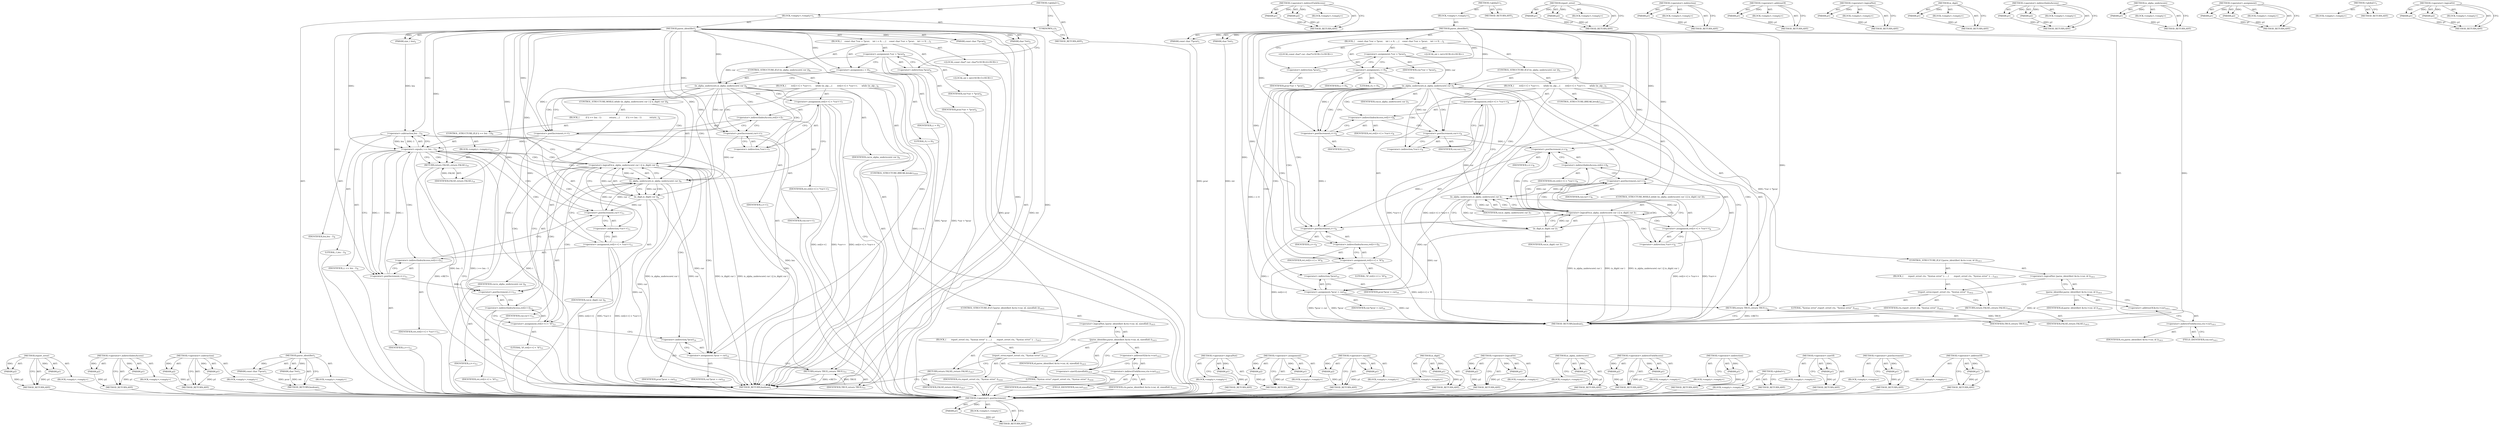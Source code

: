 digraph "&lt;operator&gt;.addressOf" {
vulnerable_119 [label=<(METHOD,&lt;operator&gt;.postIncrement)>];
vulnerable_120 [label=<(PARAM,p1)>];
vulnerable_121 [label=<(BLOCK,&lt;empty&gt;,&lt;empty&gt;)>];
vulnerable_122 [label=<(METHOD_RETURN,ANY)>];
vulnerable_140 [label=<(METHOD,&lt;operator&gt;.indirectFieldAccess)>];
vulnerable_141 [label=<(PARAM,p1)>];
vulnerable_142 [label=<(PARAM,p2)>];
vulnerable_143 [label=<(BLOCK,&lt;empty&gt;,&lt;empty&gt;)>];
vulnerable_144 [label=<(METHOD_RETURN,ANY)>];
vulnerable_6 [label=<(METHOD,&lt;global&gt;)<SUB>1</SUB>>];
vulnerable_7 [label=<(BLOCK,&lt;empty&gt;,&lt;empty&gt;)<SUB>1</SUB>>];
vulnerable_8 [label=<(METHOD,parse_identifier)<SUB>1</SUB>>];
vulnerable_9 [label=<(PARAM,const char **pcur)<SUB>1</SUB>>];
vulnerable_10 [label=<(PARAM,char *ret)<SUB>1</SUB>>];
vulnerable_11 [label=<(BLOCK,{
    const char *cur = *pcur;
    int i = 0;
 ...,{
    const char *cur = *pcur;
    int i = 0;
 ...)<SUB>2</SUB>>];
vulnerable_12 [label="<(LOCAL,const char* cur: char*)<SUB>3</SUB>>"];
vulnerable_13 [label=<(&lt;operator&gt;.assignment,*cur = *pcur)<SUB>3</SUB>>];
vulnerable_14 [label=<(IDENTIFIER,cur,*cur = *pcur)<SUB>3</SUB>>];
vulnerable_15 [label=<(&lt;operator&gt;.indirection,*pcur)<SUB>3</SUB>>];
vulnerable_16 [label=<(IDENTIFIER,pcur,*cur = *pcur)<SUB>3</SUB>>];
vulnerable_17 [label="<(LOCAL,int i: int)<SUB>4</SUB>>"];
vulnerable_18 [label=<(&lt;operator&gt;.assignment,i = 0)<SUB>4</SUB>>];
vulnerable_19 [label=<(IDENTIFIER,i,i = 0)<SUB>4</SUB>>];
vulnerable_20 [label=<(LITERAL,0,i = 0)<SUB>4</SUB>>];
vulnerable_21 [label=<(CONTROL_STRUCTURE,IF,if (is_alpha_underscore( cur )))<SUB>5</SUB>>];
vulnerable_22 [label=<(is_alpha_underscore,is_alpha_underscore( cur ))<SUB>5</SUB>>];
vulnerable_23 [label=<(IDENTIFIER,cur,is_alpha_underscore( cur ))<SUB>5</SUB>>];
vulnerable_24 [label=<(BLOCK,{
       ret[i++] = *cur++;
      while (is_alp...,{
       ret[i++] = *cur++;
      while (is_alp...)<SUB>5</SUB>>];
vulnerable_25 [label=<(&lt;operator&gt;.assignment,ret[i++] = *cur++)<SUB>6</SUB>>];
vulnerable_26 [label=<(&lt;operator&gt;.indirectIndexAccess,ret[i++])<SUB>6</SUB>>];
vulnerable_27 [label=<(IDENTIFIER,ret,ret[i++] = *cur++)<SUB>6</SUB>>];
vulnerable_28 [label=<(&lt;operator&gt;.postIncrement,i++)<SUB>6</SUB>>];
vulnerable_29 [label=<(IDENTIFIER,i,i++)<SUB>6</SUB>>];
vulnerable_30 [label=<(&lt;operator&gt;.indirection,*cur++)<SUB>6</SUB>>];
vulnerable_31 [label=<(&lt;operator&gt;.postIncrement,cur++)<SUB>6</SUB>>];
vulnerable_32 [label=<(IDENTIFIER,cur,cur++)<SUB>6</SUB>>];
vulnerable_33 [label=<(CONTROL_STRUCTURE,WHILE,while (is_alpha_underscore( cur ) || is_digit( cur )))<SUB>7</SUB>>];
vulnerable_34 [label=<(&lt;operator&gt;.logicalOr,is_alpha_underscore( cur ) || is_digit( cur ))<SUB>7</SUB>>];
vulnerable_35 [label=<(is_alpha_underscore,is_alpha_underscore( cur ))<SUB>7</SUB>>];
vulnerable_36 [label=<(IDENTIFIER,cur,is_alpha_underscore( cur ))<SUB>7</SUB>>];
vulnerable_37 [label=<(is_digit,is_digit( cur ))<SUB>7</SUB>>];
vulnerable_38 [label=<(IDENTIFIER,cur,is_digit( cur ))<SUB>7</SUB>>];
vulnerable_39 [label=<(&lt;operator&gt;.assignment,ret[i++] = *cur++)<SUB>8</SUB>>];
vulnerable_40 [label=<(&lt;operator&gt;.indirectIndexAccess,ret[i++])<SUB>8</SUB>>];
vulnerable_41 [label=<(IDENTIFIER,ret,ret[i++] = *cur++)<SUB>8</SUB>>];
vulnerable_42 [label=<(&lt;operator&gt;.postIncrement,i++)<SUB>8</SUB>>];
vulnerable_43 [label=<(IDENTIFIER,i,i++)<SUB>8</SUB>>];
vulnerable_44 [label=<(&lt;operator&gt;.indirection,*cur++)<SUB>8</SUB>>];
vulnerable_45 [label=<(&lt;operator&gt;.postIncrement,cur++)<SUB>8</SUB>>];
vulnerable_46 [label=<(IDENTIFIER,cur,cur++)<SUB>8</SUB>>];
vulnerable_47 [label=<(&lt;operator&gt;.assignment,ret[i++] = '\0')<SUB>9</SUB>>];
vulnerable_48 [label=<(&lt;operator&gt;.indirectIndexAccess,ret[i++])<SUB>9</SUB>>];
vulnerable_49 [label=<(IDENTIFIER,ret,ret[i++] = '\0')<SUB>9</SUB>>];
vulnerable_50 [label=<(&lt;operator&gt;.postIncrement,i++)<SUB>9</SUB>>];
vulnerable_51 [label=<(IDENTIFIER,i,i++)<SUB>9</SUB>>];
vulnerable_52 [label=<(LITERAL,'\0',ret[i++] = '\0')<SUB>9</SUB>>];
vulnerable_53 [label=<(&lt;operator&gt;.assignment,*pcur = cur)<SUB>10</SUB>>];
vulnerable_54 [label=<(&lt;operator&gt;.indirection,*pcur)<SUB>10</SUB>>];
vulnerable_55 [label=<(IDENTIFIER,pcur,*pcur = cur)<SUB>10</SUB>>];
vulnerable_56 [label=<(IDENTIFIER,cur,*pcur = cur)<SUB>10</SUB>>];
vulnerable_57 [label=<(RETURN,return TRUE;,return TRUE;)<SUB>11</SUB>>];
vulnerable_58 [label=<(IDENTIFIER,TRUE,return TRUE;)<SUB>11</SUB>>];
vulnerable_59 [label=<(CONTROL_STRUCTURE,IF,if (!parse_identifier( &amp;ctx-&gt;cur, id )))<SUB>1411</SUB>>];
vulnerable_60 [label=<(&lt;operator&gt;.logicalNot,!parse_identifier( &amp;ctx-&gt;cur, id ))<SUB>1411</SUB>>];
vulnerable_61 [label=<(parse_identifier,parse_identifier( &amp;ctx-&gt;cur, id ))<SUB>1411</SUB>>];
vulnerable_62 [label=<(&lt;operator&gt;.addressOf,&amp;ctx-&gt;cur)<SUB>1411</SUB>>];
vulnerable_63 [label=<(&lt;operator&gt;.indirectFieldAccess,ctx-&gt;cur)<SUB>1411</SUB>>];
vulnerable_64 [label=<(IDENTIFIER,ctx,parse_identifier( &amp;ctx-&gt;cur, id ))<SUB>1411</SUB>>];
vulnerable_65 [label=<(FIELD_IDENTIFIER,cur,cur)<SUB>1411</SUB>>];
vulnerable_66 [label=<(IDENTIFIER,id,parse_identifier( &amp;ctx-&gt;cur, id ))<SUB>1411</SUB>>];
vulnerable_67 [label=<(BLOCK,{
       report_error( ctx, &quot;Syntax error&quot; );
 ...,{
       report_error( ctx, &quot;Syntax error&quot; );
 ...)<SUB>1411</SUB>>];
vulnerable_68 [label=<(report_error,report_error( ctx, &quot;Syntax error&quot; ))<SUB>1412</SUB>>];
vulnerable_69 [label=<(IDENTIFIER,ctx,report_error( ctx, &quot;Syntax error&quot; ))<SUB>1412</SUB>>];
vulnerable_70 [label=<(LITERAL,&quot;Syntax error&quot;,report_error( ctx, &quot;Syntax error&quot; ))<SUB>1412</SUB>>];
vulnerable_71 [label=<(RETURN,return FALSE;,return FALSE;)<SUB>1413</SUB>>];
vulnerable_72 [label=<(IDENTIFIER,FALSE,return FALSE;)<SUB>1413</SUB>>];
vulnerable_73 [label=<(CONTROL_STRUCTURE,BREAK,break;)<SUB>1415</SUB>>];
vulnerable_74 [label=<(METHOD_RETURN,boolean)<SUB>1</SUB>>];
vulnerable_76 [label=<(METHOD_RETURN,ANY)<SUB>1</SUB>>];
vulnerable_145 [label=<(METHOD,report_error)>];
vulnerable_146 [label=<(PARAM,p1)>];
vulnerable_147 [label=<(PARAM,p2)>];
vulnerable_148 [label=<(BLOCK,&lt;empty&gt;,&lt;empty&gt;)>];
vulnerable_149 [label=<(METHOD_RETURN,ANY)>];
vulnerable_106 [label=<(METHOD,&lt;operator&gt;.indirection)>];
vulnerable_107 [label=<(PARAM,p1)>];
vulnerable_108 [label=<(BLOCK,&lt;empty&gt;,&lt;empty&gt;)>];
vulnerable_109 [label=<(METHOD_RETURN,ANY)>];
vulnerable_136 [label=<(METHOD,&lt;operator&gt;.addressOf)>];
vulnerable_137 [label=<(PARAM,p1)>];
vulnerable_138 [label=<(BLOCK,&lt;empty&gt;,&lt;empty&gt;)>];
vulnerable_139 [label=<(METHOD_RETURN,ANY)>];
vulnerable_132 [label=<(METHOD,&lt;operator&gt;.logicalNot)>];
vulnerable_133 [label=<(PARAM,p1)>];
vulnerable_134 [label=<(BLOCK,&lt;empty&gt;,&lt;empty&gt;)>];
vulnerable_135 [label=<(METHOD_RETURN,ANY)>];
vulnerable_128 [label=<(METHOD,is_digit)>];
vulnerable_129 [label=<(PARAM,p1)>];
vulnerable_130 [label=<(BLOCK,&lt;empty&gt;,&lt;empty&gt;)>];
vulnerable_131 [label=<(METHOD_RETURN,ANY)>];
vulnerable_114 [label=<(METHOD,&lt;operator&gt;.indirectIndexAccess)>];
vulnerable_115 [label=<(PARAM,p1)>];
vulnerable_116 [label=<(PARAM,p2)>];
vulnerable_117 [label=<(BLOCK,&lt;empty&gt;,&lt;empty&gt;)>];
vulnerable_118 [label=<(METHOD_RETURN,ANY)>];
vulnerable_110 [label=<(METHOD,is_alpha_underscore)>];
vulnerable_111 [label=<(PARAM,p1)>];
vulnerable_112 [label=<(BLOCK,&lt;empty&gt;,&lt;empty&gt;)>];
vulnerable_113 [label=<(METHOD_RETURN,ANY)>];
vulnerable_101 [label=<(METHOD,&lt;operator&gt;.assignment)>];
vulnerable_102 [label=<(PARAM,p1)>];
vulnerable_103 [label=<(PARAM,p2)>];
vulnerable_104 [label=<(BLOCK,&lt;empty&gt;,&lt;empty&gt;)>];
vulnerable_105 [label=<(METHOD_RETURN,ANY)>];
vulnerable_95 [label=<(METHOD,&lt;global&gt;)<SUB>1</SUB>>];
vulnerable_96 [label=<(BLOCK,&lt;empty&gt;,&lt;empty&gt;)>];
vulnerable_97 [label=<(METHOD_RETURN,ANY)>];
vulnerable_123 [label=<(METHOD,&lt;operator&gt;.logicalOr)>];
vulnerable_124 [label=<(PARAM,p1)>];
vulnerable_125 [label=<(PARAM,p2)>];
vulnerable_126 [label=<(BLOCK,&lt;empty&gt;,&lt;empty&gt;)>];
vulnerable_127 [label=<(METHOD_RETURN,ANY)>];
fixed_183 [label=<(METHOD,report_error)>];
fixed_184 [label=<(PARAM,p1)>];
fixed_185 [label=<(PARAM,p2)>];
fixed_186 [label=<(BLOCK,&lt;empty&gt;,&lt;empty&gt;)>];
fixed_187 [label=<(METHOD_RETURN,ANY)>];
fixed_138 [label=<(METHOD,&lt;operator&gt;.indirectIndexAccess)>];
fixed_139 [label=<(PARAM,p1)>];
fixed_140 [label=<(PARAM,p2)>];
fixed_141 [label=<(BLOCK,&lt;empty&gt;,&lt;empty&gt;)>];
fixed_142 [label=<(METHOD_RETURN,ANY)>];
fixed_161 [label=<(METHOD,&lt;operator&gt;.subtraction)>];
fixed_162 [label=<(PARAM,p1)>];
fixed_163 [label=<(PARAM,p2)>];
fixed_164 [label=<(BLOCK,&lt;empty&gt;,&lt;empty&gt;)>];
fixed_165 [label=<(METHOD_RETURN,ANY)>];
fixed_6 [label=<(METHOD,&lt;global&gt;)<SUB>1</SUB>>];
fixed_7 [label=<(BLOCK,&lt;empty&gt;,&lt;empty&gt;)<SUB>1</SUB>>];
fixed_8 [label=<(METHOD,parse_identifier)<SUB>1</SUB>>];
fixed_9 [label=<(PARAM,const char **pcur)<SUB>1</SUB>>];
fixed_10 [label=<(PARAM,char *ret)<SUB>1</SUB>>];
fixed_11 [label=<(BLOCK,&lt;empty&gt;,&lt;empty&gt;)>];
fixed_12 [label=<(METHOD_RETURN,boolean)<SUB>1</SUB>>];
fixed_14 [label=<(UNKNOWN,),))<SUB>1</SUB>>];
fixed_15 [label=<(METHOD,parse_identifier)<SUB>2</SUB>>];
fixed_16 [label=<(PARAM,const char **pcur)<SUB>2</SUB>>];
fixed_17 [label=<(PARAM,char *ret)<SUB>2</SUB>>];
fixed_18 [label=<(PARAM,size_t len)<SUB>2</SUB>>];
fixed_19 [label=<(BLOCK,{
    const char *cur = *pcur;
    int i = 0;
 ...,{
    const char *cur = *pcur;
    int i = 0;
 ...)<SUB>3</SUB>>];
fixed_20 [label="<(LOCAL,const char* cur: char*)<SUB>4</SUB>>"];
fixed_21 [label=<(&lt;operator&gt;.assignment,*cur = *pcur)<SUB>4</SUB>>];
fixed_22 [label=<(IDENTIFIER,cur,*cur = *pcur)<SUB>4</SUB>>];
fixed_23 [label=<(&lt;operator&gt;.indirection,*pcur)<SUB>4</SUB>>];
fixed_24 [label=<(IDENTIFIER,pcur,*cur = *pcur)<SUB>4</SUB>>];
fixed_25 [label="<(LOCAL,int i: int)<SUB>5</SUB>>"];
fixed_26 [label=<(&lt;operator&gt;.assignment,i = 0)<SUB>5</SUB>>];
fixed_27 [label=<(IDENTIFIER,i,i = 0)<SUB>5</SUB>>];
fixed_28 [label=<(LITERAL,0,i = 0)<SUB>5</SUB>>];
fixed_29 [label=<(CONTROL_STRUCTURE,IF,if (is_alpha_underscore( cur )))<SUB>6</SUB>>];
fixed_30 [label=<(is_alpha_underscore,is_alpha_underscore( cur ))<SUB>6</SUB>>];
fixed_31 [label=<(IDENTIFIER,cur,is_alpha_underscore( cur ))<SUB>6</SUB>>];
fixed_32 [label=<(BLOCK,{
       ret[i++] = *cur++;
      while (is_alp...,{
       ret[i++] = *cur++;
      while (is_alp...)<SUB>6</SUB>>];
fixed_33 [label=<(&lt;operator&gt;.assignment,ret[i++] = *cur++)<SUB>7</SUB>>];
fixed_34 [label=<(&lt;operator&gt;.indirectIndexAccess,ret[i++])<SUB>7</SUB>>];
fixed_35 [label=<(IDENTIFIER,ret,ret[i++] = *cur++)<SUB>7</SUB>>];
fixed_36 [label=<(&lt;operator&gt;.postIncrement,i++)<SUB>7</SUB>>];
fixed_37 [label=<(IDENTIFIER,i,i++)<SUB>7</SUB>>];
fixed_38 [label=<(&lt;operator&gt;.indirection,*cur++)<SUB>7</SUB>>];
fixed_39 [label=<(&lt;operator&gt;.postIncrement,cur++)<SUB>7</SUB>>];
fixed_40 [label=<(IDENTIFIER,cur,cur++)<SUB>7</SUB>>];
fixed_41 [label=<(CONTROL_STRUCTURE,WHILE,while (is_alpha_underscore( cur ) || is_digit( cur )))<SUB>8</SUB>>];
fixed_42 [label=<(&lt;operator&gt;.logicalOr,is_alpha_underscore( cur ) || is_digit( cur ))<SUB>8</SUB>>];
fixed_43 [label=<(is_alpha_underscore,is_alpha_underscore( cur ))<SUB>8</SUB>>];
fixed_44 [label=<(IDENTIFIER,cur,is_alpha_underscore( cur ))<SUB>8</SUB>>];
fixed_45 [label=<(is_digit,is_digit( cur ))<SUB>8</SUB>>];
fixed_46 [label=<(IDENTIFIER,cur,is_digit( cur ))<SUB>8</SUB>>];
fixed_47 [label=<(BLOCK,{
         if (i == len - 1)
            return...,{
         if (i == len - 1)
            return...)<SUB>8</SUB>>];
fixed_48 [label=<(CONTROL_STRUCTURE,IF,if (i == len - 1))<SUB>9</SUB>>];
fixed_49 [label=<(&lt;operator&gt;.equals,i == len - 1)<SUB>9</SUB>>];
fixed_50 [label=<(IDENTIFIER,i,i == len - 1)<SUB>9</SUB>>];
fixed_51 [label=<(&lt;operator&gt;.subtraction,len - 1)<SUB>9</SUB>>];
fixed_52 [label=<(IDENTIFIER,len,len - 1)<SUB>9</SUB>>];
fixed_53 [label=<(LITERAL,1,len - 1)<SUB>9</SUB>>];
fixed_54 [label=<(BLOCK,&lt;empty&gt;,&lt;empty&gt;)<SUB>10</SUB>>];
fixed_55 [label=<(RETURN,return FALSE;,return FALSE;)<SUB>10</SUB>>];
fixed_56 [label=<(IDENTIFIER,FALSE,return FALSE;)<SUB>10</SUB>>];
fixed_57 [label=<(&lt;operator&gt;.assignment,ret[i++] = *cur++)<SUB>11</SUB>>];
fixed_58 [label=<(&lt;operator&gt;.indirectIndexAccess,ret[i++])<SUB>11</SUB>>];
fixed_59 [label=<(IDENTIFIER,ret,ret[i++] = *cur++)<SUB>11</SUB>>];
fixed_60 [label=<(&lt;operator&gt;.postIncrement,i++)<SUB>11</SUB>>];
fixed_61 [label=<(IDENTIFIER,i,i++)<SUB>11</SUB>>];
fixed_62 [label=<(&lt;operator&gt;.indirection,*cur++)<SUB>11</SUB>>];
fixed_63 [label=<(&lt;operator&gt;.postIncrement,cur++)<SUB>11</SUB>>];
fixed_64 [label=<(IDENTIFIER,cur,cur++)<SUB>11</SUB>>];
fixed_65 [label=<(&lt;operator&gt;.assignment,ret[i++] = '\0')<SUB>13</SUB>>];
fixed_66 [label=<(&lt;operator&gt;.indirectIndexAccess,ret[i++])<SUB>13</SUB>>];
fixed_67 [label=<(IDENTIFIER,ret,ret[i++] = '\0')<SUB>13</SUB>>];
fixed_68 [label=<(&lt;operator&gt;.postIncrement,i++)<SUB>13</SUB>>];
fixed_69 [label=<(IDENTIFIER,i,i++)<SUB>13</SUB>>];
fixed_70 [label=<(LITERAL,'\0',ret[i++] = '\0')<SUB>13</SUB>>];
fixed_71 [label=<(&lt;operator&gt;.assignment,*pcur = cur)<SUB>14</SUB>>];
fixed_72 [label=<(&lt;operator&gt;.indirection,*pcur)<SUB>14</SUB>>];
fixed_73 [label=<(IDENTIFIER,pcur,*pcur = cur)<SUB>14</SUB>>];
fixed_74 [label=<(IDENTIFIER,cur,*pcur = cur)<SUB>14</SUB>>];
fixed_75 [label=<(RETURN,return TRUE;,return TRUE;)<SUB>15</SUB>>];
fixed_76 [label=<(IDENTIFIER,TRUE,return TRUE;)<SUB>15</SUB>>];
fixed_77 [label=<(CONTROL_STRUCTURE,IF,if (!parse_identifier( &amp;ctx-&gt;cur, id, sizeof(id) )))<SUB>1415</SUB>>];
fixed_78 [label=<(&lt;operator&gt;.logicalNot,!parse_identifier( &amp;ctx-&gt;cur, id, sizeof(id) ))<SUB>1415</SUB>>];
fixed_79 [label=<(parse_identifier,parse_identifier( &amp;ctx-&gt;cur, id, sizeof(id) ))<SUB>1415</SUB>>];
fixed_80 [label=<(&lt;operator&gt;.addressOf,&amp;ctx-&gt;cur)<SUB>1415</SUB>>];
fixed_81 [label=<(&lt;operator&gt;.indirectFieldAccess,ctx-&gt;cur)<SUB>1415</SUB>>];
fixed_82 [label=<(IDENTIFIER,ctx,parse_identifier( &amp;ctx-&gt;cur, id, sizeof(id) ))<SUB>1415</SUB>>];
fixed_83 [label=<(FIELD_IDENTIFIER,cur,cur)<SUB>1415</SUB>>];
fixed_84 [label=<(IDENTIFIER,id,parse_identifier( &amp;ctx-&gt;cur, id, sizeof(id) ))<SUB>1415</SUB>>];
fixed_85 [label=<(&lt;operator&gt;.sizeOf,sizeof(id))<SUB>1415</SUB>>];
fixed_86 [label=<(IDENTIFIER,id,sizeof(id))<SUB>1415</SUB>>];
fixed_87 [label=<(BLOCK,{
       report_error( ctx, &quot;Syntax error&quot; );
 ...,{
       report_error( ctx, &quot;Syntax error&quot; );
 ...)<SUB>1415</SUB>>];
fixed_88 [label=<(report_error,report_error( ctx, &quot;Syntax error&quot; ))<SUB>1416</SUB>>];
fixed_89 [label=<(IDENTIFIER,ctx,report_error( ctx, &quot;Syntax error&quot; ))<SUB>1416</SUB>>];
fixed_90 [label=<(LITERAL,&quot;Syntax error&quot;,report_error( ctx, &quot;Syntax error&quot; ))<SUB>1416</SUB>>];
fixed_91 [label=<(RETURN,return FALSE;,return FALSE;)<SUB>1417</SUB>>];
fixed_92 [label=<(IDENTIFIER,FALSE,return FALSE;)<SUB>1417</SUB>>];
fixed_93 [label=<(CONTROL_STRUCTURE,BREAK,break;)<SUB>1419</SUB>>];
fixed_94 [label=<(METHOD_RETURN,boolean)<SUB>2</SUB>>];
fixed_96 [label=<(METHOD_RETURN,ANY)<SUB>1</SUB>>];
fixed_166 [label=<(METHOD,&lt;operator&gt;.logicalNot)>];
fixed_167 [label=<(PARAM,p1)>];
fixed_168 [label=<(BLOCK,&lt;empty&gt;,&lt;empty&gt;)>];
fixed_169 [label=<(METHOD_RETURN,ANY)>];
fixed_125 [label=<(METHOD,&lt;operator&gt;.assignment)>];
fixed_126 [label=<(PARAM,p1)>];
fixed_127 [label=<(PARAM,p2)>];
fixed_128 [label=<(BLOCK,&lt;empty&gt;,&lt;empty&gt;)>];
fixed_129 [label=<(METHOD_RETURN,ANY)>];
fixed_156 [label=<(METHOD,&lt;operator&gt;.equals)>];
fixed_157 [label=<(PARAM,p1)>];
fixed_158 [label=<(PARAM,p2)>];
fixed_159 [label=<(BLOCK,&lt;empty&gt;,&lt;empty&gt;)>];
fixed_160 [label=<(METHOD_RETURN,ANY)>];
fixed_152 [label=<(METHOD,is_digit)>];
fixed_153 [label=<(PARAM,p1)>];
fixed_154 [label=<(BLOCK,&lt;empty&gt;,&lt;empty&gt;)>];
fixed_155 [label=<(METHOD_RETURN,ANY)>];
fixed_147 [label=<(METHOD,&lt;operator&gt;.logicalOr)>];
fixed_148 [label=<(PARAM,p1)>];
fixed_149 [label=<(PARAM,p2)>];
fixed_150 [label=<(BLOCK,&lt;empty&gt;,&lt;empty&gt;)>];
fixed_151 [label=<(METHOD_RETURN,ANY)>];
fixed_134 [label=<(METHOD,is_alpha_underscore)>];
fixed_135 [label=<(PARAM,p1)>];
fixed_136 [label=<(BLOCK,&lt;empty&gt;,&lt;empty&gt;)>];
fixed_137 [label=<(METHOD_RETURN,ANY)>];
fixed_174 [label=<(METHOD,&lt;operator&gt;.indirectFieldAccess)>];
fixed_175 [label=<(PARAM,p1)>];
fixed_176 [label=<(PARAM,p2)>];
fixed_177 [label=<(BLOCK,&lt;empty&gt;,&lt;empty&gt;)>];
fixed_178 [label=<(METHOD_RETURN,ANY)>];
fixed_130 [label=<(METHOD,&lt;operator&gt;.indirection)>];
fixed_131 [label=<(PARAM,p1)>];
fixed_132 [label=<(BLOCK,&lt;empty&gt;,&lt;empty&gt;)>];
fixed_133 [label=<(METHOD_RETURN,ANY)>];
fixed_119 [label=<(METHOD,&lt;global&gt;)<SUB>1</SUB>>];
fixed_120 [label=<(BLOCK,&lt;empty&gt;,&lt;empty&gt;)>];
fixed_121 [label=<(METHOD_RETURN,ANY)>];
fixed_179 [label=<(METHOD,&lt;operator&gt;.sizeOf)>];
fixed_180 [label=<(PARAM,p1)>];
fixed_181 [label=<(BLOCK,&lt;empty&gt;,&lt;empty&gt;)>];
fixed_182 [label=<(METHOD_RETURN,ANY)>];
fixed_143 [label=<(METHOD,&lt;operator&gt;.postIncrement)>];
fixed_144 [label=<(PARAM,p1)>];
fixed_145 [label=<(BLOCK,&lt;empty&gt;,&lt;empty&gt;)>];
fixed_146 [label=<(METHOD_RETURN,ANY)>];
fixed_170 [label=<(METHOD,&lt;operator&gt;.addressOf)>];
fixed_171 [label=<(PARAM,p1)>];
fixed_172 [label=<(BLOCK,&lt;empty&gt;,&lt;empty&gt;)>];
fixed_173 [label=<(METHOD_RETURN,ANY)>];
vulnerable_119 -> vulnerable_120  [key=0, label="AST: "];
vulnerable_119 -> vulnerable_120  [key=1, label="DDG: "];
vulnerable_119 -> vulnerable_121  [key=0, label="AST: "];
vulnerable_119 -> vulnerable_122  [key=0, label="AST: "];
vulnerable_119 -> vulnerable_122  [key=1, label="CFG: "];
vulnerable_120 -> vulnerable_122  [key=0, label="DDG: p1"];
vulnerable_140 -> vulnerable_141  [key=0, label="AST: "];
vulnerable_140 -> vulnerable_141  [key=1, label="DDG: "];
vulnerable_140 -> vulnerable_143  [key=0, label="AST: "];
vulnerable_140 -> vulnerable_142  [key=0, label="AST: "];
vulnerable_140 -> vulnerable_142  [key=1, label="DDG: "];
vulnerable_140 -> vulnerable_144  [key=0, label="AST: "];
vulnerable_140 -> vulnerable_144  [key=1, label="CFG: "];
vulnerable_141 -> vulnerable_144  [key=0, label="DDG: p1"];
vulnerable_142 -> vulnerable_144  [key=0, label="DDG: p2"];
vulnerable_6 -> vulnerable_7  [key=0, label="AST: "];
vulnerable_6 -> vulnerable_76  [key=0, label="AST: "];
vulnerable_6 -> vulnerable_76  [key=1, label="CFG: "];
vulnerable_7 -> vulnerable_8  [key=0, label="AST: "];
vulnerable_8 -> vulnerable_9  [key=0, label="AST: "];
vulnerable_8 -> vulnerable_9  [key=1, label="DDG: "];
vulnerable_8 -> vulnerable_10  [key=0, label="AST: "];
vulnerable_8 -> vulnerable_10  [key=1, label="DDG: "];
vulnerable_8 -> vulnerable_11  [key=0, label="AST: "];
vulnerable_8 -> vulnerable_74  [key=0, label="AST: "];
vulnerable_8 -> vulnerable_15  [key=0, label="CFG: "];
vulnerable_8 -> vulnerable_18  [key=0, label="DDG: "];
vulnerable_8 -> vulnerable_22  [key=0, label="DDG: "];
vulnerable_8 -> vulnerable_47  [key=0, label="DDG: "];
vulnerable_8 -> vulnerable_53  [key=0, label="DDG: "];
vulnerable_8 -> vulnerable_57  [key=0, label="DDG: "];
vulnerable_8 -> vulnerable_58  [key=0, label="DDG: "];
vulnerable_8 -> vulnerable_28  [key=0, label="DDG: "];
vulnerable_8 -> vulnerable_31  [key=0, label="DDG: "];
vulnerable_8 -> vulnerable_35  [key=0, label="DDG: "];
vulnerable_8 -> vulnerable_37  [key=0, label="DDG: "];
vulnerable_8 -> vulnerable_50  [key=0, label="DDG: "];
vulnerable_8 -> vulnerable_42  [key=0, label="DDG: "];
vulnerable_8 -> vulnerable_45  [key=0, label="DDG: "];
vulnerable_9 -> vulnerable_74  [key=0, label="DDG: pcur"];
vulnerable_10 -> vulnerable_74  [key=0, label="DDG: ret"];
vulnerable_11 -> vulnerable_12  [key=0, label="AST: "];
vulnerable_11 -> vulnerable_13  [key=0, label="AST: "];
vulnerable_11 -> vulnerable_17  [key=0, label="AST: "];
vulnerable_11 -> vulnerable_18  [key=0, label="AST: "];
vulnerable_11 -> vulnerable_21  [key=0, label="AST: "];
vulnerable_13 -> vulnerable_14  [key=0, label="AST: "];
vulnerable_13 -> vulnerable_15  [key=0, label="AST: "];
vulnerable_13 -> vulnerable_18  [key=0, label="CFG: "];
vulnerable_13 -> vulnerable_74  [key=0, label="DDG: *cur = *pcur"];
vulnerable_13 -> vulnerable_22  [key=0, label="DDG: cur"];
vulnerable_15 -> vulnerable_16  [key=0, label="AST: "];
vulnerable_15 -> vulnerable_13  [key=0, label="CFG: "];
vulnerable_18 -> vulnerable_19  [key=0, label="AST: "];
vulnerable_18 -> vulnerable_20  [key=0, label="AST: "];
vulnerable_18 -> vulnerable_22  [key=0, label="CFG: "];
vulnerable_18 -> vulnerable_74  [key=0, label="DDG: i = 0"];
vulnerable_18 -> vulnerable_28  [key=0, label="DDG: i"];
vulnerable_21 -> vulnerable_22  [key=0, label="AST: "];
vulnerable_21 -> vulnerable_24  [key=0, label="AST: "];
vulnerable_22 -> vulnerable_23  [key=0, label="AST: "];
vulnerable_22 -> vulnerable_74  [key=0, label="CFG: "];
vulnerable_22 -> vulnerable_28  [key=0, label="CFG: "];
vulnerable_22 -> vulnerable_28  [key=1, label="CDG: "];
vulnerable_22 -> vulnerable_31  [key=0, label="DDG: cur"];
vulnerable_22 -> vulnerable_31  [key=1, label="CDG: "];
vulnerable_22 -> vulnerable_47  [key=0, label="CDG: "];
vulnerable_22 -> vulnerable_30  [key=0, label="CDG: "];
vulnerable_22 -> vulnerable_34  [key=0, label="CDG: "];
vulnerable_22 -> vulnerable_48  [key=0, label="CDG: "];
vulnerable_22 -> vulnerable_26  [key=0, label="CDG: "];
vulnerable_22 -> vulnerable_57  [key=0, label="CDG: "];
vulnerable_22 -> vulnerable_53  [key=0, label="CDG: "];
vulnerable_22 -> vulnerable_25  [key=0, label="CDG: "];
vulnerable_22 -> vulnerable_50  [key=0, label="CDG: "];
vulnerable_22 -> vulnerable_35  [key=0, label="CDG: "];
vulnerable_22 -> vulnerable_54  [key=0, label="CDG: "];
vulnerable_24 -> vulnerable_25  [key=0, label="AST: "];
vulnerable_24 -> vulnerable_33  [key=0, label="AST: "];
vulnerable_24 -> vulnerable_47  [key=0, label="AST: "];
vulnerable_24 -> vulnerable_53  [key=0, label="AST: "];
vulnerable_24 -> vulnerable_57  [key=0, label="AST: "];
vulnerable_24 -> vulnerable_59  [key=0, label="AST: "];
vulnerable_24 -> vulnerable_73  [key=0, label="AST: "];
vulnerable_25 -> vulnerable_26  [key=0, label="AST: "];
vulnerable_25 -> vulnerable_30  [key=0, label="AST: "];
vulnerable_25 -> vulnerable_35  [key=0, label="CFG: "];
vulnerable_25 -> vulnerable_74  [key=0, label="DDG: *cur++"];
vulnerable_25 -> vulnerable_74  [key=1, label="DDG: ret[i++] = *cur++"];
vulnerable_26 -> vulnerable_27  [key=0, label="AST: "];
vulnerable_26 -> vulnerable_28  [key=0, label="AST: "];
vulnerable_26 -> vulnerable_31  [key=0, label="CFG: "];
vulnerable_28 -> vulnerable_29  [key=0, label="AST: "];
vulnerable_28 -> vulnerable_26  [key=0, label="CFG: "];
vulnerable_28 -> vulnerable_50  [key=0, label="DDG: i"];
vulnerable_28 -> vulnerable_42  [key=0, label="DDG: i"];
vulnerable_30 -> vulnerable_31  [key=0, label="AST: "];
vulnerable_30 -> vulnerable_25  [key=0, label="CFG: "];
vulnerable_31 -> vulnerable_32  [key=0, label="AST: "];
vulnerable_31 -> vulnerable_30  [key=0, label="CFG: "];
vulnerable_31 -> vulnerable_35  [key=0, label="DDG: cur"];
vulnerable_33 -> vulnerable_34  [key=0, label="AST: "];
vulnerable_33 -> vulnerable_39  [key=0, label="AST: "];
vulnerable_34 -> vulnerable_35  [key=0, label="AST: "];
vulnerable_34 -> vulnerable_35  [key=1, label="CDG: "];
vulnerable_34 -> vulnerable_37  [key=0, label="AST: "];
vulnerable_34 -> vulnerable_42  [key=0, label="CFG: "];
vulnerable_34 -> vulnerable_42  [key=1, label="CDG: "];
vulnerable_34 -> vulnerable_50  [key=0, label="CFG: "];
vulnerable_34 -> vulnerable_74  [key=0, label="DDG: is_alpha_underscore( cur )"];
vulnerable_34 -> vulnerable_74  [key=1, label="DDG: is_digit( cur )"];
vulnerable_34 -> vulnerable_74  [key=2, label="DDG: is_alpha_underscore( cur ) || is_digit( cur )"];
vulnerable_34 -> vulnerable_34  [key=0, label="CDG: "];
vulnerable_34 -> vulnerable_45  [key=0, label="CDG: "];
vulnerable_34 -> vulnerable_40  [key=0, label="CDG: "];
vulnerable_34 -> vulnerable_44  [key=0, label="CDG: "];
vulnerable_34 -> vulnerable_39  [key=0, label="CDG: "];
vulnerable_35 -> vulnerable_36  [key=0, label="AST: "];
vulnerable_35 -> vulnerable_34  [key=0, label="CFG: "];
vulnerable_35 -> vulnerable_34  [key=1, label="DDG: cur"];
vulnerable_35 -> vulnerable_37  [key=0, label="CFG: "];
vulnerable_35 -> vulnerable_37  [key=1, label="DDG: cur"];
vulnerable_35 -> vulnerable_37  [key=2, label="CDG: "];
vulnerable_35 -> vulnerable_53  [key=0, label="DDG: cur"];
vulnerable_35 -> vulnerable_45  [key=0, label="DDG: cur"];
vulnerable_37 -> vulnerable_38  [key=0, label="AST: "];
vulnerable_37 -> vulnerable_34  [key=0, label="CFG: "];
vulnerable_37 -> vulnerable_34  [key=1, label="DDG: cur"];
vulnerable_37 -> vulnerable_53  [key=0, label="DDG: cur"];
vulnerable_37 -> vulnerable_45  [key=0, label="DDG: cur"];
vulnerable_39 -> vulnerable_40  [key=0, label="AST: "];
vulnerable_39 -> vulnerable_44  [key=0, label="AST: "];
vulnerable_39 -> vulnerable_35  [key=0, label="CFG: "];
vulnerable_39 -> vulnerable_74  [key=0, label="DDG: *cur++"];
vulnerable_39 -> vulnerable_74  [key=1, label="DDG: ret[i++] = *cur++"];
vulnerable_40 -> vulnerable_41  [key=0, label="AST: "];
vulnerable_40 -> vulnerable_42  [key=0, label="AST: "];
vulnerable_40 -> vulnerable_45  [key=0, label="CFG: "];
vulnerable_42 -> vulnerable_43  [key=0, label="AST: "];
vulnerable_42 -> vulnerable_40  [key=0, label="CFG: "];
vulnerable_42 -> vulnerable_50  [key=0, label="DDG: i"];
vulnerable_44 -> vulnerable_45  [key=0, label="AST: "];
vulnerable_44 -> vulnerable_39  [key=0, label="CFG: "];
vulnerable_45 -> vulnerable_46  [key=0, label="AST: "];
vulnerable_45 -> vulnerable_44  [key=0, label="CFG: "];
vulnerable_45 -> vulnerable_35  [key=0, label="DDG: cur"];
vulnerable_47 -> vulnerable_48  [key=0, label="AST: "];
vulnerable_47 -> vulnerable_52  [key=0, label="AST: "];
vulnerable_47 -> vulnerable_54  [key=0, label="CFG: "];
vulnerable_47 -> vulnerable_74  [key=0, label="DDG: ret[i++]"];
vulnerable_47 -> vulnerable_74  [key=1, label="DDG: ret[i++] = '\0'"];
vulnerable_48 -> vulnerable_49  [key=0, label="AST: "];
vulnerable_48 -> vulnerable_50  [key=0, label="AST: "];
vulnerable_48 -> vulnerable_47  [key=0, label="CFG: "];
vulnerable_50 -> vulnerable_51  [key=0, label="AST: "];
vulnerable_50 -> vulnerable_48  [key=0, label="CFG: "];
vulnerable_50 -> vulnerable_74  [key=0, label="DDG: i"];
vulnerable_53 -> vulnerable_54  [key=0, label="AST: "];
vulnerable_53 -> vulnerable_56  [key=0, label="AST: "];
vulnerable_53 -> vulnerable_57  [key=0, label="CFG: "];
vulnerable_53 -> vulnerable_74  [key=0, label="DDG: *pcur"];
vulnerable_53 -> vulnerable_74  [key=1, label="DDG: cur"];
vulnerable_53 -> vulnerable_74  [key=2, label="DDG: *pcur = cur"];
vulnerable_54 -> vulnerable_55  [key=0, label="AST: "];
vulnerable_54 -> vulnerable_53  [key=0, label="CFG: "];
vulnerable_57 -> vulnerable_58  [key=0, label="AST: "];
vulnerable_57 -> vulnerable_74  [key=0, label="CFG: "];
vulnerable_57 -> vulnerable_74  [key=1, label="DDG: &lt;RET&gt;"];
vulnerable_58 -> vulnerable_57  [key=0, label="DDG: TRUE"];
vulnerable_59 -> vulnerable_60  [key=0, label="AST: "];
vulnerable_59 -> vulnerable_67  [key=0, label="AST: "];
vulnerable_60 -> vulnerable_61  [key=0, label="AST: "];
vulnerable_60 -> vulnerable_68  [key=0, label="CFG: "];
vulnerable_61 -> vulnerable_62  [key=0, label="AST: "];
vulnerable_61 -> vulnerable_66  [key=0, label="AST: "];
vulnerable_61 -> vulnerable_60  [key=0, label="CFG: "];
vulnerable_61 -> vulnerable_74  [key=0, label="DDG: id"];
vulnerable_62 -> vulnerable_63  [key=0, label="AST: "];
vulnerable_62 -> vulnerable_61  [key=0, label="CFG: "];
vulnerable_63 -> vulnerable_64  [key=0, label="AST: "];
vulnerable_63 -> vulnerable_65  [key=0, label="AST: "];
vulnerable_63 -> vulnerable_62  [key=0, label="CFG: "];
vulnerable_65 -> vulnerable_63  [key=0, label="CFG: "];
vulnerable_67 -> vulnerable_68  [key=0, label="AST: "];
vulnerable_67 -> vulnerable_71  [key=0, label="AST: "];
vulnerable_68 -> vulnerable_69  [key=0, label="AST: "];
vulnerable_68 -> vulnerable_70  [key=0, label="AST: "];
vulnerable_68 -> vulnerable_71  [key=0, label="CFG: "];
vulnerable_71 -> vulnerable_72  [key=0, label="AST: "];
vulnerable_71 -> vulnerable_74  [key=0, label="CFG: "];
vulnerable_145 -> vulnerable_146  [key=0, label="AST: "];
vulnerable_145 -> vulnerable_146  [key=1, label="DDG: "];
vulnerable_145 -> vulnerable_148  [key=0, label="AST: "];
vulnerable_145 -> vulnerable_147  [key=0, label="AST: "];
vulnerable_145 -> vulnerable_147  [key=1, label="DDG: "];
vulnerable_145 -> vulnerable_149  [key=0, label="AST: "];
vulnerable_145 -> vulnerable_149  [key=1, label="CFG: "];
vulnerable_146 -> vulnerable_149  [key=0, label="DDG: p1"];
vulnerable_147 -> vulnerable_149  [key=0, label="DDG: p2"];
vulnerable_106 -> vulnerable_107  [key=0, label="AST: "];
vulnerable_106 -> vulnerable_107  [key=1, label="DDG: "];
vulnerable_106 -> vulnerable_108  [key=0, label="AST: "];
vulnerable_106 -> vulnerable_109  [key=0, label="AST: "];
vulnerable_106 -> vulnerable_109  [key=1, label="CFG: "];
vulnerable_107 -> vulnerable_109  [key=0, label="DDG: p1"];
vulnerable_136 -> vulnerable_137  [key=0, label="AST: "];
vulnerable_136 -> vulnerable_137  [key=1, label="DDG: "];
vulnerable_136 -> vulnerable_138  [key=0, label="AST: "];
vulnerable_136 -> vulnerable_139  [key=0, label="AST: "];
vulnerable_136 -> vulnerable_139  [key=1, label="CFG: "];
vulnerable_137 -> vulnerable_139  [key=0, label="DDG: p1"];
vulnerable_132 -> vulnerable_133  [key=0, label="AST: "];
vulnerable_132 -> vulnerable_133  [key=1, label="DDG: "];
vulnerable_132 -> vulnerable_134  [key=0, label="AST: "];
vulnerable_132 -> vulnerable_135  [key=0, label="AST: "];
vulnerable_132 -> vulnerable_135  [key=1, label="CFG: "];
vulnerable_133 -> vulnerable_135  [key=0, label="DDG: p1"];
vulnerable_128 -> vulnerable_129  [key=0, label="AST: "];
vulnerable_128 -> vulnerable_129  [key=1, label="DDG: "];
vulnerable_128 -> vulnerable_130  [key=0, label="AST: "];
vulnerable_128 -> vulnerable_131  [key=0, label="AST: "];
vulnerable_128 -> vulnerable_131  [key=1, label="CFG: "];
vulnerable_129 -> vulnerable_131  [key=0, label="DDG: p1"];
vulnerable_114 -> vulnerable_115  [key=0, label="AST: "];
vulnerable_114 -> vulnerable_115  [key=1, label="DDG: "];
vulnerable_114 -> vulnerable_117  [key=0, label="AST: "];
vulnerable_114 -> vulnerable_116  [key=0, label="AST: "];
vulnerable_114 -> vulnerable_116  [key=1, label="DDG: "];
vulnerable_114 -> vulnerable_118  [key=0, label="AST: "];
vulnerable_114 -> vulnerable_118  [key=1, label="CFG: "];
vulnerable_115 -> vulnerable_118  [key=0, label="DDG: p1"];
vulnerable_116 -> vulnerable_118  [key=0, label="DDG: p2"];
vulnerable_110 -> vulnerable_111  [key=0, label="AST: "];
vulnerable_110 -> vulnerable_111  [key=1, label="DDG: "];
vulnerable_110 -> vulnerable_112  [key=0, label="AST: "];
vulnerable_110 -> vulnerable_113  [key=0, label="AST: "];
vulnerable_110 -> vulnerable_113  [key=1, label="CFG: "];
vulnerable_111 -> vulnerable_113  [key=0, label="DDG: p1"];
vulnerable_101 -> vulnerable_102  [key=0, label="AST: "];
vulnerable_101 -> vulnerable_102  [key=1, label="DDG: "];
vulnerable_101 -> vulnerable_104  [key=0, label="AST: "];
vulnerable_101 -> vulnerable_103  [key=0, label="AST: "];
vulnerable_101 -> vulnerable_103  [key=1, label="DDG: "];
vulnerable_101 -> vulnerable_105  [key=0, label="AST: "];
vulnerable_101 -> vulnerable_105  [key=1, label="CFG: "];
vulnerable_102 -> vulnerable_105  [key=0, label="DDG: p1"];
vulnerable_103 -> vulnerable_105  [key=0, label="DDG: p2"];
vulnerable_95 -> vulnerable_96  [key=0, label="AST: "];
vulnerable_95 -> vulnerable_97  [key=0, label="AST: "];
vulnerable_95 -> vulnerable_97  [key=1, label="CFG: "];
vulnerable_123 -> vulnerable_124  [key=0, label="AST: "];
vulnerable_123 -> vulnerable_124  [key=1, label="DDG: "];
vulnerable_123 -> vulnerable_126  [key=0, label="AST: "];
vulnerable_123 -> vulnerable_125  [key=0, label="AST: "];
vulnerable_123 -> vulnerable_125  [key=1, label="DDG: "];
vulnerable_123 -> vulnerable_127  [key=0, label="AST: "];
vulnerable_123 -> vulnerable_127  [key=1, label="CFG: "];
vulnerable_124 -> vulnerable_127  [key=0, label="DDG: p1"];
vulnerable_125 -> vulnerable_127  [key=0, label="DDG: p2"];
fixed_183 -> fixed_184  [key=0, label="AST: "];
fixed_183 -> fixed_184  [key=1, label="DDG: "];
fixed_183 -> fixed_186  [key=0, label="AST: "];
fixed_183 -> fixed_185  [key=0, label="AST: "];
fixed_183 -> fixed_185  [key=1, label="DDG: "];
fixed_183 -> fixed_187  [key=0, label="AST: "];
fixed_183 -> fixed_187  [key=1, label="CFG: "];
fixed_184 -> fixed_187  [key=0, label="DDG: p1"];
fixed_185 -> fixed_187  [key=0, label="DDG: p2"];
fixed_186 -> vulnerable_119  [key=0];
fixed_187 -> vulnerable_119  [key=0];
fixed_138 -> fixed_139  [key=0, label="AST: "];
fixed_138 -> fixed_139  [key=1, label="DDG: "];
fixed_138 -> fixed_141  [key=0, label="AST: "];
fixed_138 -> fixed_140  [key=0, label="AST: "];
fixed_138 -> fixed_140  [key=1, label="DDG: "];
fixed_138 -> fixed_142  [key=0, label="AST: "];
fixed_138 -> fixed_142  [key=1, label="CFG: "];
fixed_139 -> fixed_142  [key=0, label="DDG: p1"];
fixed_140 -> fixed_142  [key=0, label="DDG: p2"];
fixed_141 -> vulnerable_119  [key=0];
fixed_142 -> vulnerable_119  [key=0];
fixed_161 -> fixed_162  [key=0, label="AST: "];
fixed_161 -> fixed_162  [key=1, label="DDG: "];
fixed_161 -> fixed_164  [key=0, label="AST: "];
fixed_161 -> fixed_163  [key=0, label="AST: "];
fixed_161 -> fixed_163  [key=1, label="DDG: "];
fixed_161 -> fixed_165  [key=0, label="AST: "];
fixed_161 -> fixed_165  [key=1, label="CFG: "];
fixed_162 -> fixed_165  [key=0, label="DDG: p1"];
fixed_163 -> fixed_165  [key=0, label="DDG: p2"];
fixed_164 -> vulnerable_119  [key=0];
fixed_165 -> vulnerable_119  [key=0];
fixed_6 -> fixed_7  [key=0, label="AST: "];
fixed_6 -> fixed_96  [key=0, label="AST: "];
fixed_6 -> fixed_14  [key=0, label="CFG: "];
fixed_7 -> fixed_8  [key=0, label="AST: "];
fixed_7 -> fixed_14  [key=0, label="AST: "];
fixed_7 -> fixed_15  [key=0, label="AST: "];
fixed_8 -> fixed_9  [key=0, label="AST: "];
fixed_8 -> fixed_9  [key=1, label="DDG: "];
fixed_8 -> fixed_10  [key=0, label="AST: "];
fixed_8 -> fixed_10  [key=1, label="DDG: "];
fixed_8 -> fixed_11  [key=0, label="AST: "];
fixed_8 -> fixed_12  [key=0, label="AST: "];
fixed_8 -> fixed_12  [key=1, label="CFG: "];
fixed_9 -> fixed_12  [key=0, label="DDG: pcur"];
fixed_10 -> fixed_12  [key=0, label="DDG: ret"];
fixed_11 -> vulnerable_119  [key=0];
fixed_12 -> vulnerable_119  [key=0];
fixed_14 -> fixed_96  [key=0, label="CFG: "];
fixed_15 -> fixed_16  [key=0, label="AST: "];
fixed_15 -> fixed_16  [key=1, label="DDG: "];
fixed_15 -> fixed_17  [key=0, label="AST: "];
fixed_15 -> fixed_17  [key=1, label="DDG: "];
fixed_15 -> fixed_18  [key=0, label="AST: "];
fixed_15 -> fixed_18  [key=1, label="DDG: "];
fixed_15 -> fixed_19  [key=0, label="AST: "];
fixed_15 -> fixed_94  [key=0, label="AST: "];
fixed_15 -> fixed_23  [key=0, label="CFG: "];
fixed_15 -> fixed_26  [key=0, label="DDG: "];
fixed_15 -> fixed_30  [key=0, label="DDG: "];
fixed_15 -> fixed_65  [key=0, label="DDG: "];
fixed_15 -> fixed_71  [key=0, label="DDG: "];
fixed_15 -> fixed_75  [key=0, label="DDG: "];
fixed_15 -> fixed_76  [key=0, label="DDG: "];
fixed_15 -> fixed_36  [key=0, label="DDG: "];
fixed_15 -> fixed_39  [key=0, label="DDG: "];
fixed_15 -> fixed_43  [key=0, label="DDG: "];
fixed_15 -> fixed_45  [key=0, label="DDG: "];
fixed_15 -> fixed_68  [key=0, label="DDG: "];
fixed_15 -> fixed_49  [key=0, label="DDG: "];
fixed_15 -> fixed_55  [key=0, label="DDG: "];
fixed_15 -> fixed_51  [key=0, label="DDG: "];
fixed_15 -> fixed_56  [key=0, label="DDG: "];
fixed_15 -> fixed_60  [key=0, label="DDG: "];
fixed_15 -> fixed_63  [key=0, label="DDG: "];
fixed_16 -> fixed_94  [key=0, label="DDG: pcur"];
fixed_17 -> fixed_94  [key=0, label="DDG: ret"];
fixed_18 -> fixed_51  [key=0, label="DDG: len"];
fixed_19 -> fixed_20  [key=0, label="AST: "];
fixed_19 -> fixed_21  [key=0, label="AST: "];
fixed_19 -> fixed_25  [key=0, label="AST: "];
fixed_19 -> fixed_26  [key=0, label="AST: "];
fixed_19 -> fixed_29  [key=0, label="AST: "];
fixed_20 -> vulnerable_119  [key=0];
fixed_21 -> fixed_22  [key=0, label="AST: "];
fixed_21 -> fixed_23  [key=0, label="AST: "];
fixed_21 -> fixed_26  [key=0, label="CFG: "];
fixed_21 -> fixed_94  [key=0, label="DDG: *pcur"];
fixed_21 -> fixed_94  [key=1, label="DDG: *cur = *pcur"];
fixed_21 -> fixed_30  [key=0, label="DDG: cur"];
fixed_22 -> vulnerable_119  [key=0];
fixed_23 -> fixed_24  [key=0, label="AST: "];
fixed_23 -> fixed_21  [key=0, label="CFG: "];
fixed_24 -> vulnerable_119  [key=0];
fixed_25 -> vulnerable_119  [key=0];
fixed_26 -> fixed_27  [key=0, label="AST: "];
fixed_26 -> fixed_28  [key=0, label="AST: "];
fixed_26 -> fixed_30  [key=0, label="CFG: "];
fixed_26 -> fixed_94  [key=0, label="DDG: i = 0"];
fixed_26 -> fixed_36  [key=0, label="DDG: i"];
fixed_27 -> vulnerable_119  [key=0];
fixed_28 -> vulnerable_119  [key=0];
fixed_29 -> fixed_30  [key=0, label="AST: "];
fixed_29 -> fixed_32  [key=0, label="AST: "];
fixed_30 -> fixed_31  [key=0, label="AST: "];
fixed_30 -> fixed_94  [key=0, label="CFG: "];
fixed_30 -> fixed_36  [key=0, label="CFG: "];
fixed_30 -> fixed_36  [key=1, label="CDG: "];
fixed_30 -> fixed_39  [key=0, label="DDG: cur"];
fixed_30 -> fixed_39  [key=1, label="CDG: "];
fixed_30 -> fixed_34  [key=0, label="CDG: "];
fixed_30 -> fixed_33  [key=0, label="CDG: "];
fixed_30 -> fixed_42  [key=0, label="CDG: "];
fixed_30 -> fixed_38  [key=0, label="CDG: "];
fixed_30 -> fixed_43  [key=0, label="CDG: "];
fixed_31 -> vulnerable_119  [key=0];
fixed_32 -> fixed_33  [key=0, label="AST: "];
fixed_32 -> fixed_41  [key=0, label="AST: "];
fixed_32 -> fixed_65  [key=0, label="AST: "];
fixed_32 -> fixed_71  [key=0, label="AST: "];
fixed_32 -> fixed_75  [key=0, label="AST: "];
fixed_32 -> fixed_77  [key=0, label="AST: "];
fixed_32 -> fixed_93  [key=0, label="AST: "];
fixed_33 -> fixed_34  [key=0, label="AST: "];
fixed_33 -> fixed_38  [key=0, label="AST: "];
fixed_33 -> fixed_43  [key=0, label="CFG: "];
fixed_33 -> fixed_94  [key=0, label="DDG: ret[i++]"];
fixed_33 -> fixed_94  [key=1, label="DDG: *cur++"];
fixed_33 -> fixed_94  [key=2, label="DDG: ret[i++] = *cur++"];
fixed_34 -> fixed_35  [key=0, label="AST: "];
fixed_34 -> fixed_36  [key=0, label="AST: "];
fixed_34 -> fixed_39  [key=0, label="CFG: "];
fixed_35 -> vulnerable_119  [key=0];
fixed_36 -> fixed_37  [key=0, label="AST: "];
fixed_36 -> fixed_34  [key=0, label="CFG: "];
fixed_36 -> fixed_68  [key=0, label="DDG: i"];
fixed_36 -> fixed_49  [key=0, label="DDG: i"];
fixed_37 -> vulnerable_119  [key=0];
fixed_38 -> fixed_39  [key=0, label="AST: "];
fixed_38 -> fixed_33  [key=0, label="CFG: "];
fixed_39 -> fixed_40  [key=0, label="AST: "];
fixed_39 -> fixed_38  [key=0, label="CFG: "];
fixed_39 -> fixed_43  [key=0, label="DDG: cur"];
fixed_40 -> vulnerable_119  [key=0];
fixed_41 -> fixed_42  [key=0, label="AST: "];
fixed_41 -> fixed_47  [key=0, label="AST: "];
fixed_42 -> fixed_43  [key=0, label="AST: "];
fixed_42 -> fixed_45  [key=0, label="AST: "];
fixed_42 -> fixed_51  [key=0, label="CFG: "];
fixed_42 -> fixed_51  [key=1, label="CDG: "];
fixed_42 -> fixed_68  [key=0, label="CFG: "];
fixed_42 -> fixed_68  [key=1, label="CDG: "];
fixed_42 -> fixed_94  [key=0, label="DDG: is_alpha_underscore( cur )"];
fixed_42 -> fixed_94  [key=1, label="DDG: is_digit( cur )"];
fixed_42 -> fixed_94  [key=2, label="DDG: is_alpha_underscore( cur ) || is_digit( cur )"];
fixed_42 -> fixed_49  [key=0, label="CDG: "];
fixed_42 -> fixed_66  [key=0, label="CDG: "];
fixed_42 -> fixed_71  [key=0, label="CDG: "];
fixed_42 -> fixed_75  [key=0, label="CDG: "];
fixed_42 -> fixed_72  [key=0, label="CDG: "];
fixed_42 -> fixed_65  [key=0, label="CDG: "];
fixed_43 -> fixed_44  [key=0, label="AST: "];
fixed_43 -> fixed_42  [key=0, label="CFG: "];
fixed_43 -> fixed_42  [key=1, label="DDG: cur"];
fixed_43 -> fixed_45  [key=0, label="CFG: "];
fixed_43 -> fixed_45  [key=1, label="DDG: cur"];
fixed_43 -> fixed_45  [key=2, label="CDG: "];
fixed_43 -> fixed_94  [key=0, label="DDG: cur"];
fixed_43 -> fixed_71  [key=0, label="DDG: cur"];
fixed_43 -> fixed_63  [key=0, label="DDG: cur"];
fixed_44 -> vulnerable_119  [key=0];
fixed_45 -> fixed_46  [key=0, label="AST: "];
fixed_45 -> fixed_42  [key=0, label="CFG: "];
fixed_45 -> fixed_42  [key=1, label="DDG: cur"];
fixed_45 -> fixed_94  [key=0, label="DDG: cur"];
fixed_45 -> fixed_71  [key=0, label="DDG: cur"];
fixed_45 -> fixed_63  [key=0, label="DDG: cur"];
fixed_46 -> vulnerable_119  [key=0];
fixed_47 -> fixed_48  [key=0, label="AST: "];
fixed_47 -> fixed_57  [key=0, label="AST: "];
fixed_48 -> fixed_49  [key=0, label="AST: "];
fixed_48 -> fixed_54  [key=0, label="AST: "];
fixed_49 -> fixed_50  [key=0, label="AST: "];
fixed_49 -> fixed_51  [key=0, label="AST: "];
fixed_49 -> fixed_55  [key=0, label="CFG: "];
fixed_49 -> fixed_55  [key=1, label="CDG: "];
fixed_49 -> fixed_60  [key=0, label="CFG: "];
fixed_49 -> fixed_60  [key=1, label="DDG: i"];
fixed_49 -> fixed_60  [key=2, label="CDG: "];
fixed_49 -> fixed_94  [key=0, label="DDG: i"];
fixed_49 -> fixed_94  [key=1, label="DDG: len - 1"];
fixed_49 -> fixed_94  [key=2, label="DDG: i == len - 1"];
fixed_49 -> fixed_58  [key=0, label="CDG: "];
fixed_49 -> fixed_42  [key=0, label="CDG: "];
fixed_49 -> fixed_57  [key=0, label="CDG: "];
fixed_49 -> fixed_63  [key=0, label="CDG: "];
fixed_49 -> fixed_62  [key=0, label="CDG: "];
fixed_49 -> fixed_43  [key=0, label="CDG: "];
fixed_50 -> vulnerable_119  [key=0];
fixed_51 -> fixed_52  [key=0, label="AST: "];
fixed_51 -> fixed_53  [key=0, label="AST: "];
fixed_51 -> fixed_49  [key=0, label="CFG: "];
fixed_51 -> fixed_49  [key=1, label="DDG: len"];
fixed_51 -> fixed_49  [key=2, label="DDG: 1"];
fixed_51 -> fixed_94  [key=0, label="DDG: len"];
fixed_52 -> vulnerable_119  [key=0];
fixed_53 -> vulnerable_119  [key=0];
fixed_54 -> fixed_55  [key=0, label="AST: "];
fixed_55 -> fixed_56  [key=0, label="AST: "];
fixed_55 -> fixed_94  [key=0, label="CFG: "];
fixed_55 -> fixed_94  [key=1, label="DDG: &lt;RET&gt;"];
fixed_56 -> fixed_55  [key=0, label="DDG: FALSE"];
fixed_57 -> fixed_58  [key=0, label="AST: "];
fixed_57 -> fixed_62  [key=0, label="AST: "];
fixed_57 -> fixed_43  [key=0, label="CFG: "];
fixed_57 -> fixed_94  [key=0, label="DDG: ret[i++]"];
fixed_57 -> fixed_94  [key=1, label="DDG: *cur++"];
fixed_57 -> fixed_94  [key=2, label="DDG: ret[i++] = *cur++"];
fixed_58 -> fixed_59  [key=0, label="AST: "];
fixed_58 -> fixed_60  [key=0, label="AST: "];
fixed_58 -> fixed_63  [key=0, label="CFG: "];
fixed_59 -> vulnerable_119  [key=0];
fixed_60 -> fixed_61  [key=0, label="AST: "];
fixed_60 -> fixed_58  [key=0, label="CFG: "];
fixed_60 -> fixed_68  [key=0, label="DDG: i"];
fixed_60 -> fixed_49  [key=0, label="DDG: i"];
fixed_61 -> vulnerable_119  [key=0];
fixed_62 -> fixed_63  [key=0, label="AST: "];
fixed_62 -> fixed_57  [key=0, label="CFG: "];
fixed_63 -> fixed_64  [key=0, label="AST: "];
fixed_63 -> fixed_62  [key=0, label="CFG: "];
fixed_63 -> fixed_43  [key=0, label="DDG: cur"];
fixed_64 -> vulnerable_119  [key=0];
fixed_65 -> fixed_66  [key=0, label="AST: "];
fixed_65 -> fixed_70  [key=0, label="AST: "];
fixed_65 -> fixed_72  [key=0, label="CFG: "];
fixed_66 -> fixed_67  [key=0, label="AST: "];
fixed_66 -> fixed_68  [key=0, label="AST: "];
fixed_66 -> fixed_65  [key=0, label="CFG: "];
fixed_67 -> vulnerable_119  [key=0];
fixed_68 -> fixed_69  [key=0, label="AST: "];
fixed_68 -> fixed_66  [key=0, label="CFG: "];
fixed_69 -> vulnerable_119  [key=0];
fixed_70 -> vulnerable_119  [key=0];
fixed_71 -> fixed_72  [key=0, label="AST: "];
fixed_71 -> fixed_74  [key=0, label="AST: "];
fixed_71 -> fixed_75  [key=0, label="CFG: "];
fixed_72 -> fixed_73  [key=0, label="AST: "];
fixed_72 -> fixed_71  [key=0, label="CFG: "];
fixed_73 -> vulnerable_119  [key=0];
fixed_74 -> vulnerable_119  [key=0];
fixed_75 -> fixed_76  [key=0, label="AST: "];
fixed_75 -> fixed_94  [key=0, label="CFG: "];
fixed_75 -> fixed_94  [key=1, label="DDG: &lt;RET&gt;"];
fixed_76 -> fixed_75  [key=0, label="DDG: TRUE"];
fixed_77 -> fixed_78  [key=0, label="AST: "];
fixed_77 -> fixed_87  [key=0, label="AST: "];
fixed_78 -> fixed_79  [key=0, label="AST: "];
fixed_78 -> fixed_88  [key=0, label="CFG: "];
fixed_79 -> fixed_80  [key=0, label="AST: "];
fixed_79 -> fixed_84  [key=0, label="AST: "];
fixed_79 -> fixed_85  [key=0, label="AST: "];
fixed_79 -> fixed_78  [key=0, label="CFG: "];
fixed_80 -> fixed_81  [key=0, label="AST: "];
fixed_80 -> fixed_85  [key=0, label="CFG: "];
fixed_81 -> fixed_82  [key=0, label="AST: "];
fixed_81 -> fixed_83  [key=0, label="AST: "];
fixed_81 -> fixed_80  [key=0, label="CFG: "];
fixed_82 -> vulnerable_119  [key=0];
fixed_83 -> fixed_81  [key=0, label="CFG: "];
fixed_84 -> vulnerable_119  [key=0];
fixed_85 -> fixed_86  [key=0, label="AST: "];
fixed_85 -> fixed_79  [key=0, label="CFG: "];
fixed_86 -> vulnerable_119  [key=0];
fixed_87 -> fixed_88  [key=0, label="AST: "];
fixed_87 -> fixed_91  [key=0, label="AST: "];
fixed_88 -> fixed_89  [key=0, label="AST: "];
fixed_88 -> fixed_90  [key=0, label="AST: "];
fixed_88 -> fixed_91  [key=0, label="CFG: "];
fixed_89 -> vulnerable_119  [key=0];
fixed_90 -> vulnerable_119  [key=0];
fixed_91 -> fixed_92  [key=0, label="AST: "];
fixed_91 -> fixed_94  [key=0, label="CFG: "];
fixed_92 -> vulnerable_119  [key=0];
fixed_93 -> vulnerable_119  [key=0];
fixed_94 -> vulnerable_119  [key=0];
fixed_96 -> vulnerable_119  [key=0];
fixed_166 -> fixed_167  [key=0, label="AST: "];
fixed_166 -> fixed_167  [key=1, label="DDG: "];
fixed_166 -> fixed_168  [key=0, label="AST: "];
fixed_166 -> fixed_169  [key=0, label="AST: "];
fixed_166 -> fixed_169  [key=1, label="CFG: "];
fixed_167 -> fixed_169  [key=0, label="DDG: p1"];
fixed_168 -> vulnerable_119  [key=0];
fixed_169 -> vulnerable_119  [key=0];
fixed_125 -> fixed_126  [key=0, label="AST: "];
fixed_125 -> fixed_126  [key=1, label="DDG: "];
fixed_125 -> fixed_128  [key=0, label="AST: "];
fixed_125 -> fixed_127  [key=0, label="AST: "];
fixed_125 -> fixed_127  [key=1, label="DDG: "];
fixed_125 -> fixed_129  [key=0, label="AST: "];
fixed_125 -> fixed_129  [key=1, label="CFG: "];
fixed_126 -> fixed_129  [key=0, label="DDG: p1"];
fixed_127 -> fixed_129  [key=0, label="DDG: p2"];
fixed_128 -> vulnerable_119  [key=0];
fixed_129 -> vulnerable_119  [key=0];
fixed_156 -> fixed_157  [key=0, label="AST: "];
fixed_156 -> fixed_157  [key=1, label="DDG: "];
fixed_156 -> fixed_159  [key=0, label="AST: "];
fixed_156 -> fixed_158  [key=0, label="AST: "];
fixed_156 -> fixed_158  [key=1, label="DDG: "];
fixed_156 -> fixed_160  [key=0, label="AST: "];
fixed_156 -> fixed_160  [key=1, label="CFG: "];
fixed_157 -> fixed_160  [key=0, label="DDG: p1"];
fixed_158 -> fixed_160  [key=0, label="DDG: p2"];
fixed_159 -> vulnerable_119  [key=0];
fixed_160 -> vulnerable_119  [key=0];
fixed_152 -> fixed_153  [key=0, label="AST: "];
fixed_152 -> fixed_153  [key=1, label="DDG: "];
fixed_152 -> fixed_154  [key=0, label="AST: "];
fixed_152 -> fixed_155  [key=0, label="AST: "];
fixed_152 -> fixed_155  [key=1, label="CFG: "];
fixed_153 -> fixed_155  [key=0, label="DDG: p1"];
fixed_154 -> vulnerable_119  [key=0];
fixed_155 -> vulnerable_119  [key=0];
fixed_147 -> fixed_148  [key=0, label="AST: "];
fixed_147 -> fixed_148  [key=1, label="DDG: "];
fixed_147 -> fixed_150  [key=0, label="AST: "];
fixed_147 -> fixed_149  [key=0, label="AST: "];
fixed_147 -> fixed_149  [key=1, label="DDG: "];
fixed_147 -> fixed_151  [key=0, label="AST: "];
fixed_147 -> fixed_151  [key=1, label="CFG: "];
fixed_148 -> fixed_151  [key=0, label="DDG: p1"];
fixed_149 -> fixed_151  [key=0, label="DDG: p2"];
fixed_150 -> vulnerable_119  [key=0];
fixed_151 -> vulnerable_119  [key=0];
fixed_134 -> fixed_135  [key=0, label="AST: "];
fixed_134 -> fixed_135  [key=1, label="DDG: "];
fixed_134 -> fixed_136  [key=0, label="AST: "];
fixed_134 -> fixed_137  [key=0, label="AST: "];
fixed_134 -> fixed_137  [key=1, label="CFG: "];
fixed_135 -> fixed_137  [key=0, label="DDG: p1"];
fixed_136 -> vulnerable_119  [key=0];
fixed_137 -> vulnerable_119  [key=0];
fixed_174 -> fixed_175  [key=0, label="AST: "];
fixed_174 -> fixed_175  [key=1, label="DDG: "];
fixed_174 -> fixed_177  [key=0, label="AST: "];
fixed_174 -> fixed_176  [key=0, label="AST: "];
fixed_174 -> fixed_176  [key=1, label="DDG: "];
fixed_174 -> fixed_178  [key=0, label="AST: "];
fixed_174 -> fixed_178  [key=1, label="CFG: "];
fixed_175 -> fixed_178  [key=0, label="DDG: p1"];
fixed_176 -> fixed_178  [key=0, label="DDG: p2"];
fixed_177 -> vulnerable_119  [key=0];
fixed_178 -> vulnerable_119  [key=0];
fixed_130 -> fixed_131  [key=0, label="AST: "];
fixed_130 -> fixed_131  [key=1, label="DDG: "];
fixed_130 -> fixed_132  [key=0, label="AST: "];
fixed_130 -> fixed_133  [key=0, label="AST: "];
fixed_130 -> fixed_133  [key=1, label="CFG: "];
fixed_131 -> fixed_133  [key=0, label="DDG: p1"];
fixed_132 -> vulnerable_119  [key=0];
fixed_133 -> vulnerable_119  [key=0];
fixed_119 -> fixed_120  [key=0, label="AST: "];
fixed_119 -> fixed_121  [key=0, label="AST: "];
fixed_119 -> fixed_121  [key=1, label="CFG: "];
fixed_120 -> vulnerable_119  [key=0];
fixed_121 -> vulnerable_119  [key=0];
fixed_179 -> fixed_180  [key=0, label="AST: "];
fixed_179 -> fixed_180  [key=1, label="DDG: "];
fixed_179 -> fixed_181  [key=0, label="AST: "];
fixed_179 -> fixed_182  [key=0, label="AST: "];
fixed_179 -> fixed_182  [key=1, label="CFG: "];
fixed_180 -> fixed_182  [key=0, label="DDG: p1"];
fixed_181 -> vulnerable_119  [key=0];
fixed_182 -> vulnerable_119  [key=0];
fixed_143 -> fixed_144  [key=0, label="AST: "];
fixed_143 -> fixed_144  [key=1, label="DDG: "];
fixed_143 -> fixed_145  [key=0, label="AST: "];
fixed_143 -> fixed_146  [key=0, label="AST: "];
fixed_143 -> fixed_146  [key=1, label="CFG: "];
fixed_144 -> fixed_146  [key=0, label="DDG: p1"];
fixed_145 -> vulnerable_119  [key=0];
fixed_146 -> vulnerable_119  [key=0];
fixed_170 -> fixed_171  [key=0, label="AST: "];
fixed_170 -> fixed_171  [key=1, label="DDG: "];
fixed_170 -> fixed_172  [key=0, label="AST: "];
fixed_170 -> fixed_173  [key=0, label="AST: "];
fixed_170 -> fixed_173  [key=1, label="CFG: "];
fixed_171 -> fixed_173  [key=0, label="DDG: p1"];
fixed_172 -> vulnerable_119  [key=0];
fixed_173 -> vulnerable_119  [key=0];
}
